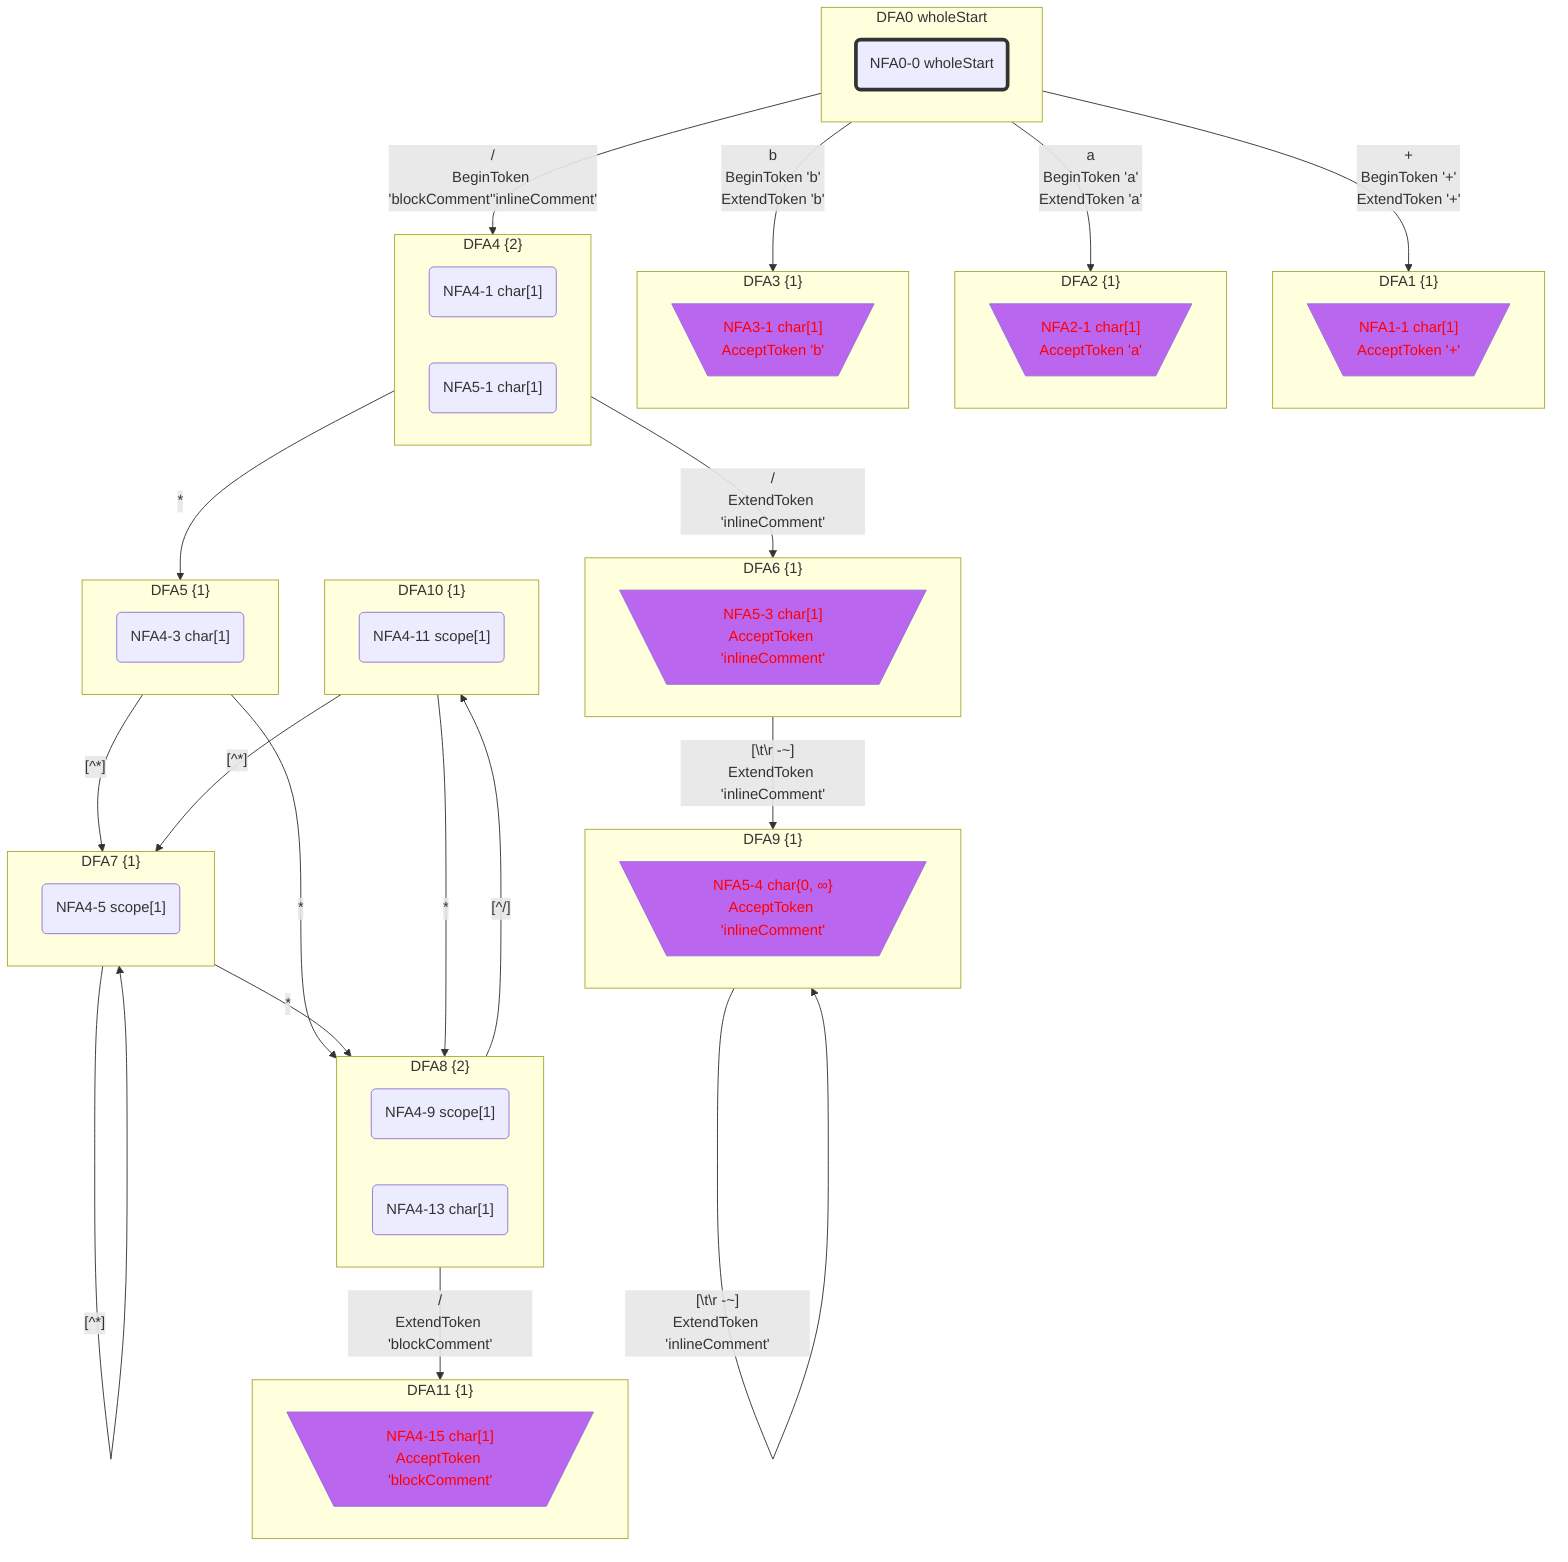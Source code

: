 flowchart
classDef c0001 color:#FF0000;
classDef c0010 stroke-dasharray: 10 10;
classDef c0011 stroke-dasharray: 10 10,color:#FF0000;
classDef c0100 fill:#BB66EE;
classDef c0101 fill:#BB66EE,color:#FF0000;
classDef c0110 fill:#BB66EE,stroke-dasharray: 10 10;
classDef c0111 fill:#BB66EE,stroke-dasharray: 10 10,color:#FF0000;
classDef c1000 stroke:#333,stroke-width:4px;
classDef c1001 stroke:#333,stroke-width:4px,color:#FF0000;
classDef c1010 stroke:#333,stroke-width:4px,stroke-dasharray: 10 10;
classDef c1011 stroke:#333,stroke-width:4px,stroke-dasharray: 10 10,color:#FF0000;
classDef c1100 stroke:#333,stroke-width:4px,fill:#BB66EE;
classDef c1101 stroke:#333,stroke-width:4px,fill:#BB66EE,color:#FF0000;
classDef c1110 stroke:#333,stroke-width:4px,fill:#BB66EE,stroke-dasharray: 10 10;
classDef c1111 stroke:#333,stroke-width:4px,fill:#BB66EE,stroke-dasharray: 10 10,color:#FF0000;
subgraph DFA0_-145138233["DFA0 wholeStart"]
NFA0_0_46964992_0("NFA0-0 wholeStart")
class NFA0_0_46964992_0 c1000;
end
class DFA0_-145138233 c1000;
subgraph DFA1_858262531["DFA1 {1}"]
NFA1_1_12674872_1[\"NFA1-1 char[1]
AcceptToken '+'"/]
class NFA1_1_12674872_1 c0101;
end
class DFA1_858262531 c0101;
subgraph DFA2_-1456802818["DFA2 {1}"]
NFA2_1_20031746_2[\"NFA2-1 char[1]
AcceptToken 'a'"/]
class NFA2_1_20031746_2 c0101;
end
class DFA2_-1456802818 c0101;
subgraph DFA3_-1846132672["DFA3 {1}"]
NFA3_1_46067993_3[\"NFA3-1 char[1]
AcceptToken 'b'"/]
class NFA3_1_46067993_3 c0101;
end
class DFA3_-1846132672 c0101;
subgraph DFA4_1647248238["DFA4 {2}"]
NFA4_1_11958757_4("NFA4-1 char[1]")
NFA5_1_40519951_5("NFA5-1 char[1]")
end
subgraph DFA5_-1056910773["DFA5 {1}"]
NFA4_3_60890569_6("NFA4-3 char[1]")
end
subgraph DFA6_1888404948["DFA6 {1}"]
NFA5_3_29135240_7[\"NFA5-3 char[1]
AcceptToken 'inlineComment'"/]
class NFA5_3_29135240_7 c0101;
end
class DFA6_1888404948 c0101;
subgraph DFA7_-1533072777["DFA7 {1}"]
NFA4_5_33189039_8("NFA4-5 scope[1]")
end
subgraph DFA8_608653625["DFA8 {2}"]
NFA4_9_11144211_9("NFA4-9 scope[1]")
NFA4_13_30265903_10("NFA4-13 char[1]")
end
subgraph DFA9_-1539186643["DFA9 {1}"]
NFA5_4_3957675_11[\"NFA5-4 char{0, ∞}
AcceptToken 'inlineComment'"/]
class NFA5_4_3957675_11 c0101;
end
class DFA9_-1539186643 c0101;
subgraph DFA10_249229384["DFA10 {1}"]
NFA4_11_52136226_12("NFA4-11 scope[1]")
end
subgraph DFA11_-1148494017["DFA11 {1}"]
NFA4_15_35619075_13[\"NFA4-15 char[1]
AcceptToken 'blockComment'"/]
class NFA4_15_35619075_13 c0101;
end
class DFA11_-1148494017 c0101;
DFA0_-145138233 -->|"+
BeginToken '+'
ExtendToken '+'"|DFA1_858262531
DFA0_-145138233 -->|"a
BeginToken 'a'
ExtendToken 'a'"|DFA2_-1456802818
DFA0_-145138233 -->|"b
BeginToken 'b'
ExtendToken 'b'"|DFA3_-1846132672
DFA0_-145138233 -->|"/
BeginToken 'blockComment''inlineComment'"|DFA4_1647248238
DFA4_1647248238 -->|"*"|DFA5_-1056910773
DFA4_1647248238 -->|"/
ExtendToken 'inlineComment'"|DFA6_1888404948
DFA5_-1056910773 -->|"[^*]"|DFA7_-1533072777
DFA5_-1056910773 -->|"*"|DFA8_608653625
DFA6_1888404948 -->|"[#92;t#92;r#32;-~]
ExtendToken 'inlineComment'"|DFA9_-1539186643
DFA7_-1533072777 -->|"[^*]"|DFA7_-1533072777
DFA7_-1533072777 -->|"*"|DFA8_608653625
DFA8_608653625 -->|"[^/]"|DFA10_249229384
DFA8_608653625 -->|"/
ExtendToken 'blockComment'"|DFA11_-1148494017
DFA9_-1539186643 -->|"[#92;t#92;r#32;-~]
ExtendToken 'inlineComment'"|DFA9_-1539186643
DFA10_249229384 -->|"[^*]"|DFA7_-1533072777
DFA10_249229384 -->|"*"|DFA8_608653625